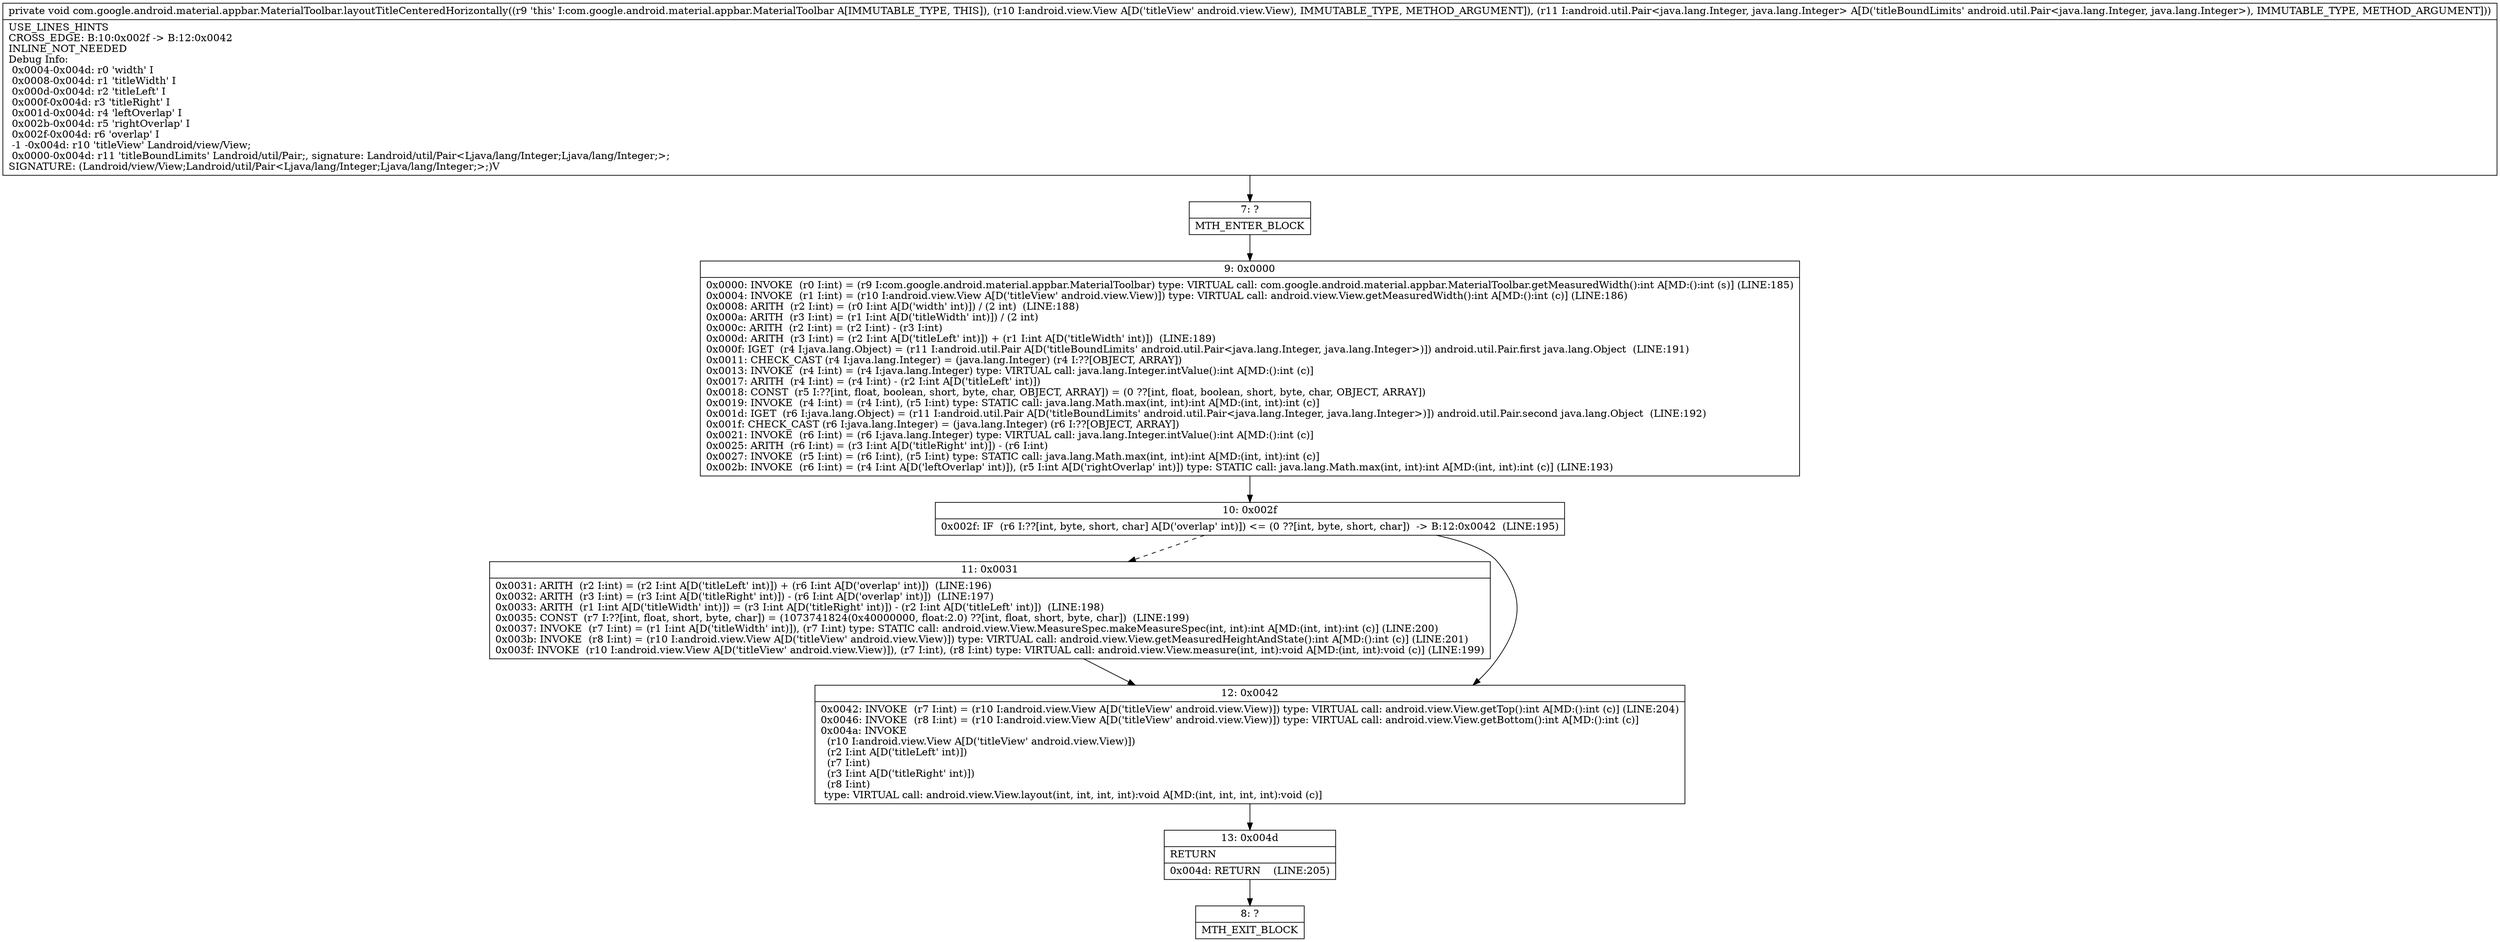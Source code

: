 digraph "CFG forcom.google.android.material.appbar.MaterialToolbar.layoutTitleCenteredHorizontally(Landroid\/view\/View;Landroid\/util\/Pair;)V" {
Node_7 [shape=record,label="{7\:\ ?|MTH_ENTER_BLOCK\l}"];
Node_9 [shape=record,label="{9\:\ 0x0000|0x0000: INVOKE  (r0 I:int) = (r9 I:com.google.android.material.appbar.MaterialToolbar) type: VIRTUAL call: com.google.android.material.appbar.MaterialToolbar.getMeasuredWidth():int A[MD:():int (s)] (LINE:185)\l0x0004: INVOKE  (r1 I:int) = (r10 I:android.view.View A[D('titleView' android.view.View)]) type: VIRTUAL call: android.view.View.getMeasuredWidth():int A[MD:():int (c)] (LINE:186)\l0x0008: ARITH  (r2 I:int) = (r0 I:int A[D('width' int)]) \/ (2 int)  (LINE:188)\l0x000a: ARITH  (r3 I:int) = (r1 I:int A[D('titleWidth' int)]) \/ (2 int) \l0x000c: ARITH  (r2 I:int) = (r2 I:int) \- (r3 I:int) \l0x000d: ARITH  (r3 I:int) = (r2 I:int A[D('titleLeft' int)]) + (r1 I:int A[D('titleWidth' int)])  (LINE:189)\l0x000f: IGET  (r4 I:java.lang.Object) = (r11 I:android.util.Pair A[D('titleBoundLimits' android.util.Pair\<java.lang.Integer, java.lang.Integer\>)]) android.util.Pair.first java.lang.Object  (LINE:191)\l0x0011: CHECK_CAST (r4 I:java.lang.Integer) = (java.lang.Integer) (r4 I:??[OBJECT, ARRAY]) \l0x0013: INVOKE  (r4 I:int) = (r4 I:java.lang.Integer) type: VIRTUAL call: java.lang.Integer.intValue():int A[MD:():int (c)]\l0x0017: ARITH  (r4 I:int) = (r4 I:int) \- (r2 I:int A[D('titleLeft' int)]) \l0x0018: CONST  (r5 I:??[int, float, boolean, short, byte, char, OBJECT, ARRAY]) = (0 ??[int, float, boolean, short, byte, char, OBJECT, ARRAY]) \l0x0019: INVOKE  (r4 I:int) = (r4 I:int), (r5 I:int) type: STATIC call: java.lang.Math.max(int, int):int A[MD:(int, int):int (c)]\l0x001d: IGET  (r6 I:java.lang.Object) = (r11 I:android.util.Pair A[D('titleBoundLimits' android.util.Pair\<java.lang.Integer, java.lang.Integer\>)]) android.util.Pair.second java.lang.Object  (LINE:192)\l0x001f: CHECK_CAST (r6 I:java.lang.Integer) = (java.lang.Integer) (r6 I:??[OBJECT, ARRAY]) \l0x0021: INVOKE  (r6 I:int) = (r6 I:java.lang.Integer) type: VIRTUAL call: java.lang.Integer.intValue():int A[MD:():int (c)]\l0x0025: ARITH  (r6 I:int) = (r3 I:int A[D('titleRight' int)]) \- (r6 I:int) \l0x0027: INVOKE  (r5 I:int) = (r6 I:int), (r5 I:int) type: STATIC call: java.lang.Math.max(int, int):int A[MD:(int, int):int (c)]\l0x002b: INVOKE  (r6 I:int) = (r4 I:int A[D('leftOverlap' int)]), (r5 I:int A[D('rightOverlap' int)]) type: STATIC call: java.lang.Math.max(int, int):int A[MD:(int, int):int (c)] (LINE:193)\l}"];
Node_10 [shape=record,label="{10\:\ 0x002f|0x002f: IF  (r6 I:??[int, byte, short, char] A[D('overlap' int)]) \<= (0 ??[int, byte, short, char])  \-\> B:12:0x0042  (LINE:195)\l}"];
Node_11 [shape=record,label="{11\:\ 0x0031|0x0031: ARITH  (r2 I:int) = (r2 I:int A[D('titleLeft' int)]) + (r6 I:int A[D('overlap' int)])  (LINE:196)\l0x0032: ARITH  (r3 I:int) = (r3 I:int A[D('titleRight' int)]) \- (r6 I:int A[D('overlap' int)])  (LINE:197)\l0x0033: ARITH  (r1 I:int A[D('titleWidth' int)]) = (r3 I:int A[D('titleRight' int)]) \- (r2 I:int A[D('titleLeft' int)])  (LINE:198)\l0x0035: CONST  (r7 I:??[int, float, short, byte, char]) = (1073741824(0x40000000, float:2.0) ??[int, float, short, byte, char])  (LINE:199)\l0x0037: INVOKE  (r7 I:int) = (r1 I:int A[D('titleWidth' int)]), (r7 I:int) type: STATIC call: android.view.View.MeasureSpec.makeMeasureSpec(int, int):int A[MD:(int, int):int (c)] (LINE:200)\l0x003b: INVOKE  (r8 I:int) = (r10 I:android.view.View A[D('titleView' android.view.View)]) type: VIRTUAL call: android.view.View.getMeasuredHeightAndState():int A[MD:():int (c)] (LINE:201)\l0x003f: INVOKE  (r10 I:android.view.View A[D('titleView' android.view.View)]), (r7 I:int), (r8 I:int) type: VIRTUAL call: android.view.View.measure(int, int):void A[MD:(int, int):void (c)] (LINE:199)\l}"];
Node_12 [shape=record,label="{12\:\ 0x0042|0x0042: INVOKE  (r7 I:int) = (r10 I:android.view.View A[D('titleView' android.view.View)]) type: VIRTUAL call: android.view.View.getTop():int A[MD:():int (c)] (LINE:204)\l0x0046: INVOKE  (r8 I:int) = (r10 I:android.view.View A[D('titleView' android.view.View)]) type: VIRTUAL call: android.view.View.getBottom():int A[MD:():int (c)]\l0x004a: INVOKE  \l  (r10 I:android.view.View A[D('titleView' android.view.View)])\l  (r2 I:int A[D('titleLeft' int)])\l  (r7 I:int)\l  (r3 I:int A[D('titleRight' int)])\l  (r8 I:int)\l type: VIRTUAL call: android.view.View.layout(int, int, int, int):void A[MD:(int, int, int, int):void (c)]\l}"];
Node_13 [shape=record,label="{13\:\ 0x004d|RETURN\l|0x004d: RETURN    (LINE:205)\l}"];
Node_8 [shape=record,label="{8\:\ ?|MTH_EXIT_BLOCK\l}"];
MethodNode[shape=record,label="{private void com.google.android.material.appbar.MaterialToolbar.layoutTitleCenteredHorizontally((r9 'this' I:com.google.android.material.appbar.MaterialToolbar A[IMMUTABLE_TYPE, THIS]), (r10 I:android.view.View A[D('titleView' android.view.View), IMMUTABLE_TYPE, METHOD_ARGUMENT]), (r11 I:android.util.Pair\<java.lang.Integer, java.lang.Integer\> A[D('titleBoundLimits' android.util.Pair\<java.lang.Integer, java.lang.Integer\>), IMMUTABLE_TYPE, METHOD_ARGUMENT]))  | USE_LINES_HINTS\lCROSS_EDGE: B:10:0x002f \-\> B:12:0x0042\lINLINE_NOT_NEEDED\lDebug Info:\l  0x0004\-0x004d: r0 'width' I\l  0x0008\-0x004d: r1 'titleWidth' I\l  0x000d\-0x004d: r2 'titleLeft' I\l  0x000f\-0x004d: r3 'titleRight' I\l  0x001d\-0x004d: r4 'leftOverlap' I\l  0x002b\-0x004d: r5 'rightOverlap' I\l  0x002f\-0x004d: r6 'overlap' I\l  \-1 \-0x004d: r10 'titleView' Landroid\/view\/View;\l  0x0000\-0x004d: r11 'titleBoundLimits' Landroid\/util\/Pair;, signature: Landroid\/util\/Pair\<Ljava\/lang\/Integer;Ljava\/lang\/Integer;\>;\lSIGNATURE: (Landroid\/view\/View;Landroid\/util\/Pair\<Ljava\/lang\/Integer;Ljava\/lang\/Integer;\>;)V\l}"];
MethodNode -> Node_7;Node_7 -> Node_9;
Node_9 -> Node_10;
Node_10 -> Node_11[style=dashed];
Node_10 -> Node_12;
Node_11 -> Node_12;
Node_12 -> Node_13;
Node_13 -> Node_8;
}

